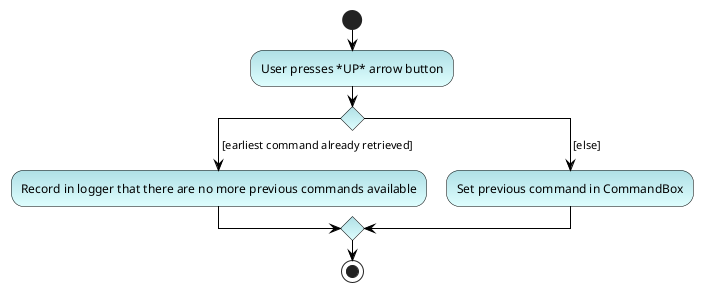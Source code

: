@startuml

skinparam ActivityBorderColor black
skinparam ArrowColor black

skinparam ActivityDiamondBorderColor black
skinparam activityDiamondBackgroundColor pink-mistyrose

skinparam activityBackgroundColor powderblue-lightcyan

skinparam TitleFontColor grey

start
:User presses *UP* arrow button;

'Since the beta syntax does not support placing the condition outside the
'diamond we place it as the true branch instead.

switch ()
case ( [earliest command already retrieved])
    :Record in logger that there are no more previous commands available;

case ( [else])
    :Set previous command in CommandBox;

endswitch
stop
@enduml
